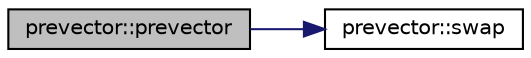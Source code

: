 digraph "prevector::prevector"
{
  edge [fontname="Helvetica",fontsize="10",labelfontname="Helvetica",labelfontsize="10"];
  node [fontname="Helvetica",fontsize="10",shape=record];
  rankdir="LR";
  Node54 [label="prevector::prevector",height=0.2,width=0.4,color="black", fillcolor="grey75", style="filled", fontcolor="black"];
  Node54 -> Node55 [color="midnightblue",fontsize="10",style="solid",fontname="Helvetica"];
  Node55 [label="prevector::swap",height=0.2,width=0.4,color="black", fillcolor="white", style="filled",URL="$de/d38/classprevector.html#a30e25ab1782f4a6258688334e5d1b817"];
}
